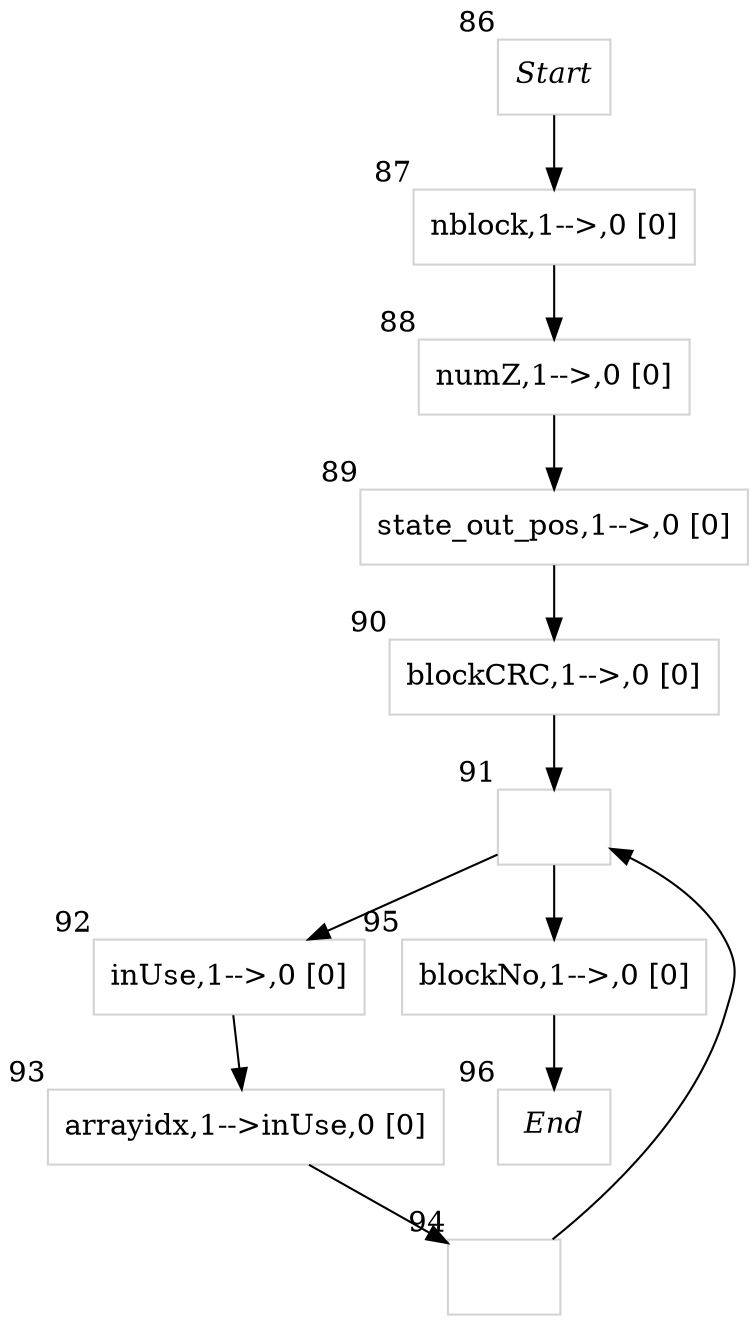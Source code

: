 digraph GPG{
node [shape=box]; 
86[label=<<I>Start</I>>,xlabel="86", color=lightgray, fontcolor=black];
86->87;
87[label="nblock,1-->,0 [0]
",xlabel="87", color=lightgray, fontcolor=black];
87->88;
88[label="numZ,1-->,0 [0]
",xlabel="88", color=lightgray, fontcolor=black];
88->89;
89[label="state_out_pos,1-->,0 [0]
",xlabel="89", color=lightgray, fontcolor=black];
89->90;
90[label="blockCRC,1-->,0 [0]
",xlabel="90", color=lightgray, fontcolor=black];
90->91;
91[label="",xlabel="91", color=lightgray, fontcolor=black];
91->92;
91->95;
92[label="inUse,1-->,0 [0]
",xlabel="92", color=lightgray, fontcolor=black];
92->93;
93[label="arrayidx,1-->inUse,0 [0]
",xlabel="93", color=lightgray, fontcolor=black];
93->94;
94[label="",xlabel="94", color=lightgray, fontcolor=black];
94->91;
95[label="blockNo,1-->,0 [0]
",xlabel="95", color=lightgray, fontcolor=black];
95->96;
96[label=<<I>End</I>>,xlabel="96", color=lightgray, fontcolor=black];
}